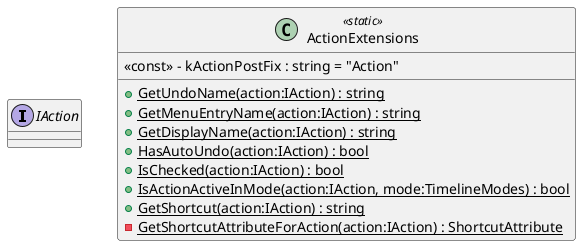 @startuml
interface IAction {
}
class ActionExtensions <<static>> {
    <<const>> - kActionPostFix : string = "Action"
    + {static} GetUndoName(action:IAction) : string
    + {static} GetMenuEntryName(action:IAction) : string
    + {static} GetDisplayName(action:IAction) : string
    + {static} HasAutoUndo(action:IAction) : bool
    + {static} IsChecked(action:IAction) : bool
    + {static} IsActionActiveInMode(action:IAction, mode:TimelineModes) : bool
    + {static} GetShortcut(action:IAction) : string
    {static} - GetShortcutAttributeForAction(action:IAction) : ShortcutAttribute
}
@enduml
